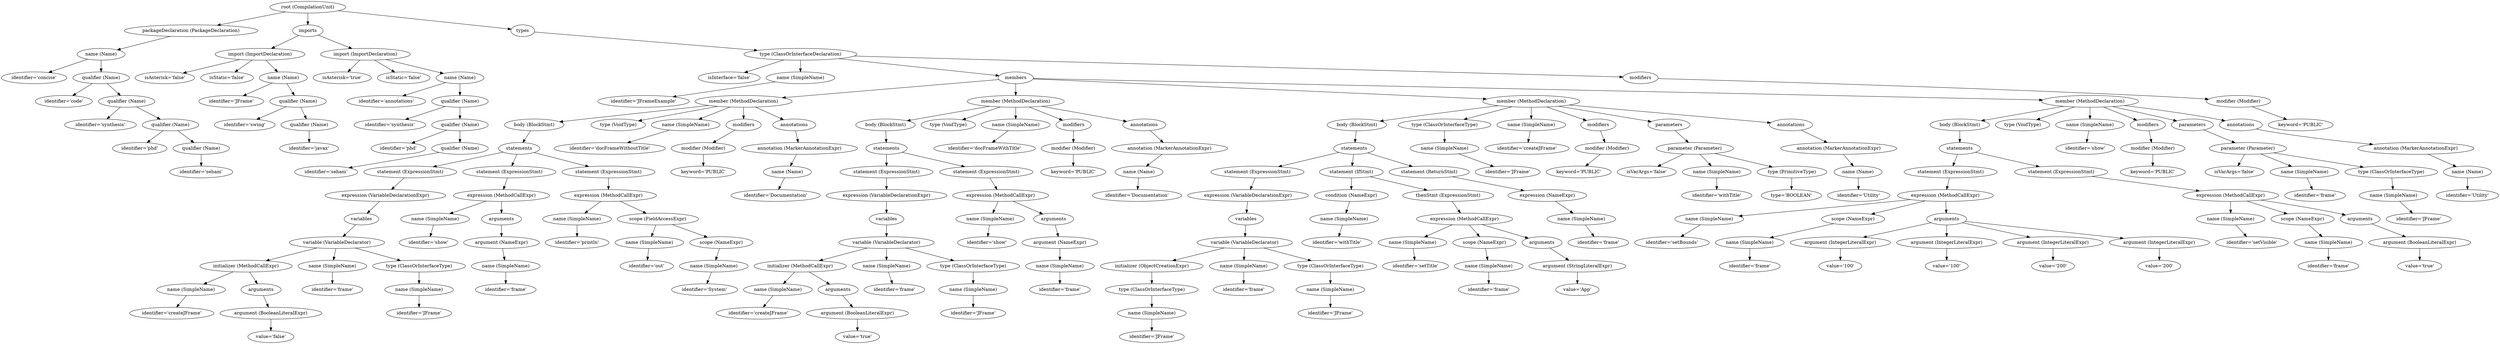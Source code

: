 digraph {
n0 [label="root (CompilationUnit)"];
n1 [label="packageDeclaration (PackageDeclaration)"];
n0 -> n1;
n2 [label="name (Name)"];
n1 -> n2;
n3 [label="identifier='concise'"];
n2 -> n3;
n4 [label="qualifier (Name)"];
n2 -> n4;
n5 [label="identifier='code'"];
n4 -> n5;
n6 [label="qualifier (Name)"];
n4 -> n6;
n7 [label="identifier='synthesis'"];
n6 -> n7;
n8 [label="qualifier (Name)"];
n6 -> n8;
n9 [label="identifier='phd'"];
n8 -> n9;
n10 [label="qualifier (Name)"];
n8 -> n10;
n11 [label="identifier='seham'"];
n10 -> n11;
n12 [label="imports"];
n0 -> n12;
n13 [label="import (ImportDeclaration)"];
n12 -> n13;
n14 [label="isAsterisk='false'"];
n13 -> n14;
n15 [label="isStatic='false'"];
n13 -> n15;
n16 [label="name (Name)"];
n13 -> n16;
n17 [label="identifier='JFrame'"];
n16 -> n17;
n18 [label="qualifier (Name)"];
n16 -> n18;
n19 [label="identifier='swing'"];
n18 -> n19;
n20 [label="qualifier (Name)"];
n18 -> n20;
n21 [label="identifier='javax'"];
n20 -> n21;
n22 [label="import (ImportDeclaration)"];
n12 -> n22;
n23 [label="isAsterisk='true'"];
n22 -> n23;
n24 [label="isStatic='false'"];
n22 -> n24;
n25 [label="name (Name)"];
n22 -> n25;
n26 [label="identifier='annotations'"];
n25 -> n26;
n27 [label="qualifier (Name)"];
n25 -> n27;
n28 [label="identifier='synthesis'"];
n27 -> n28;
n29 [label="qualifier (Name)"];
n27 -> n29;
n30 [label="identifier='phd'"];
n29 -> n30;
n31 [label="qualifier (Name)"];
n29 -> n31;
n32 [label="identifier='seham'"];
n31 -> n32;
n33 [label="types"];
n0 -> n33;
n34 [label="type (ClassOrInterfaceDeclaration)"];
n33 -> n34;
n35 [label="isInterface='false'"];
n34 -> n35;
n36 [label="name (SimpleName)"];
n34 -> n36;
n37 [label="identifier='JFrameExample'"];
n36 -> n37;
n38 [label="members"];
n34 -> n38;
n39 [label="member (MethodDeclaration)"];
n38 -> n39;
n40 [label="body (BlockStmt)"];
n39 -> n40;
n41 [label="statements"];
n40 -> n41;
n42 [label="statement (ExpressionStmt)"];
n41 -> n42;
n43 [label="expression (VariableDeclarationExpr)"];
n42 -> n43;
n44 [label="variables"];
n43 -> n44;
n45 [label="variable (VariableDeclarator)"];
n44 -> n45;
n46 [label="initializer (MethodCallExpr)"];
n45 -> n46;
n47 [label="name (SimpleName)"];
n46 -> n47;
n48 [label="identifier='createJFrame'"];
n47 -> n48;
n49 [label="arguments"];
n46 -> n49;
n50 [label="argument (BooleanLiteralExpr)"];
n49 -> n50;
n51 [label="value='false'"];
n50 -> n51;
n52 [label="name (SimpleName)"];
n45 -> n52;
n53 [label="identifier='frame'"];
n52 -> n53;
n54 [label="type (ClassOrInterfaceType)"];
n45 -> n54;
n55 [label="name (SimpleName)"];
n54 -> n55;
n56 [label="identifier='JFrame'"];
n55 -> n56;
n57 [label="statement (ExpressionStmt)"];
n41 -> n57;
n58 [label="expression (MethodCallExpr)"];
n57 -> n58;
n59 [label="name (SimpleName)"];
n58 -> n59;
n60 [label="identifier='show'"];
n59 -> n60;
n61 [label="arguments"];
n58 -> n61;
n62 [label="argument (NameExpr)"];
n61 -> n62;
n63 [label="name (SimpleName)"];
n62 -> n63;
n64 [label="identifier='frame'"];
n63 -> n64;
n65 [label="statement (ExpressionStmt)"];
n41 -> n65;
n66 [label="expression (MethodCallExpr)"];
n65 -> n66;
n67 [label="name (SimpleName)"];
n66 -> n67;
n68 [label="identifier='println'"];
n67 -> n68;
n69 [label="scope (FieldAccessExpr)"];
n66 -> n69;
n70 [label="name (SimpleName)"];
n69 -> n70;
n71 [label="identifier='out'"];
n70 -> n71;
n72 [label="scope (NameExpr)"];
n69 -> n72;
n73 [label="name (SimpleName)"];
n72 -> n73;
n74 [label="identifier='System'"];
n73 -> n74;
n75 [label="type (VoidType)"];
n39 -> n75;
n76 [label="name (SimpleName)"];
n39 -> n76;
n77 [label="identifier='docFrameWithoutTitle'"];
n76 -> n77;
n78 [label="modifiers"];
n39 -> n78;
n79 [label="modifier (Modifier)"];
n78 -> n79;
n80 [label="keyword='PUBLIC'"];
n79 -> n80;
n81 [label="annotations"];
n39 -> n81;
n82 [label="annotation (MarkerAnnotationExpr)"];
n81 -> n82;
n83 [label="name (Name)"];
n82 -> n83;
n84 [label="identifier='Documentation'"];
n83 -> n84;
n85 [label="member (MethodDeclaration)"];
n38 -> n85;
n86 [label="body (BlockStmt)"];
n85 -> n86;
n87 [label="statements"];
n86 -> n87;
n88 [label="statement (ExpressionStmt)"];
n87 -> n88;
n89 [label="expression (VariableDeclarationExpr)"];
n88 -> n89;
n90 [label="variables"];
n89 -> n90;
n91 [label="variable (VariableDeclarator)"];
n90 -> n91;
n92 [label="initializer (MethodCallExpr)"];
n91 -> n92;
n93 [label="name (SimpleName)"];
n92 -> n93;
n94 [label="identifier='createJFrame'"];
n93 -> n94;
n95 [label="arguments"];
n92 -> n95;
n96 [label="argument (BooleanLiteralExpr)"];
n95 -> n96;
n97 [label="value='true'"];
n96 -> n97;
n98 [label="name (SimpleName)"];
n91 -> n98;
n99 [label="identifier='frame'"];
n98 -> n99;
n100 [label="type (ClassOrInterfaceType)"];
n91 -> n100;
n101 [label="name (SimpleName)"];
n100 -> n101;
n102 [label="identifier='JFrame'"];
n101 -> n102;
n103 [label="statement (ExpressionStmt)"];
n87 -> n103;
n104 [label="expression (MethodCallExpr)"];
n103 -> n104;
n105 [label="name (SimpleName)"];
n104 -> n105;
n106 [label="identifier='show'"];
n105 -> n106;
n107 [label="arguments"];
n104 -> n107;
n108 [label="argument (NameExpr)"];
n107 -> n108;
n109 [label="name (SimpleName)"];
n108 -> n109;
n110 [label="identifier='frame'"];
n109 -> n110;
n111 [label="type (VoidType)"];
n85 -> n111;
n112 [label="name (SimpleName)"];
n85 -> n112;
n113 [label="identifier='docFrameWithTitle'"];
n112 -> n113;
n114 [label="modifiers"];
n85 -> n114;
n115 [label="modifier (Modifier)"];
n114 -> n115;
n116 [label="keyword='PUBLIC'"];
n115 -> n116;
n117 [label="annotations"];
n85 -> n117;
n118 [label="annotation (MarkerAnnotationExpr)"];
n117 -> n118;
n119 [label="name (Name)"];
n118 -> n119;
n120 [label="identifier='Documentation'"];
n119 -> n120;
n121 [label="member (MethodDeclaration)"];
n38 -> n121;
n122 [label="body (BlockStmt)"];
n121 -> n122;
n123 [label="statements"];
n122 -> n123;
n124 [label="statement (ExpressionStmt)"];
n123 -> n124;
n125 [label="expression (VariableDeclarationExpr)"];
n124 -> n125;
n126 [label="variables"];
n125 -> n126;
n127 [label="variable (VariableDeclarator)"];
n126 -> n127;
n128 [label="initializer (ObjectCreationExpr)"];
n127 -> n128;
n129 [label="type (ClassOrInterfaceType)"];
n128 -> n129;
n130 [label="name (SimpleName)"];
n129 -> n130;
n131 [label="identifier='JFrame'"];
n130 -> n131;
n132 [label="name (SimpleName)"];
n127 -> n132;
n133 [label="identifier='frame'"];
n132 -> n133;
n134 [label="type (ClassOrInterfaceType)"];
n127 -> n134;
n135 [label="name (SimpleName)"];
n134 -> n135;
n136 [label="identifier='JFrame'"];
n135 -> n136;
n137 [label="statement (IfStmt)"];
n123 -> n137;
n138 [label="condition (NameExpr)"];
n137 -> n138;
n139 [label="name (SimpleName)"];
n138 -> n139;
n140 [label="identifier='withTitle'"];
n139 -> n140;
n141 [label="thenStmt (ExpressionStmt)"];
n137 -> n141;
n142 [label="expression (MethodCallExpr)"];
n141 -> n142;
n143 [label="name (SimpleName)"];
n142 -> n143;
n144 [label="identifier='setTitle'"];
n143 -> n144;
n145 [label="scope (NameExpr)"];
n142 -> n145;
n146 [label="name (SimpleName)"];
n145 -> n146;
n147 [label="identifier='frame'"];
n146 -> n147;
n148 [label="arguments"];
n142 -> n148;
n149 [label="argument (StringLiteralExpr)"];
n148 -> n149;
n150 [label="value='App'"];
n149 -> n150;
n151 [label="statement (ReturnStmt)"];
n123 -> n151;
n152 [label="expression (NameExpr)"];
n151 -> n152;
n153 [label="name (SimpleName)"];
n152 -> n153;
n154 [label="identifier='frame'"];
n153 -> n154;
n155 [label="type (ClassOrInterfaceType)"];
n121 -> n155;
n156 [label="name (SimpleName)"];
n155 -> n156;
n157 [label="identifier='JFrame'"];
n156 -> n157;
n158 [label="name (SimpleName)"];
n121 -> n158;
n159 [label="identifier='createJFrame'"];
n158 -> n159;
n160 [label="modifiers"];
n121 -> n160;
n161 [label="modifier (Modifier)"];
n160 -> n161;
n162 [label="keyword='PUBLIC'"];
n161 -> n162;
n163 [label="parameters"];
n121 -> n163;
n164 [label="parameter (Parameter)"];
n163 -> n164;
n165 [label="isVarArgs='false'"];
n164 -> n165;
n166 [label="name (SimpleName)"];
n164 -> n166;
n167 [label="identifier='withTitle'"];
n166 -> n167;
n168 [label="type (PrimitiveType)"];
n164 -> n168;
n169 [label="type='BOOLEAN'"];
n168 -> n169;
n170 [label="annotations"];
n121 -> n170;
n171 [label="annotation (MarkerAnnotationExpr)"];
n170 -> n171;
n172 [label="name (Name)"];
n171 -> n172;
n173 [label="identifier='Utility'"];
n172 -> n173;
n174 [label="member (MethodDeclaration)"];
n38 -> n174;
n175 [label="body (BlockStmt)"];
n174 -> n175;
n176 [label="statements"];
n175 -> n176;
n177 [label="statement (ExpressionStmt)"];
n176 -> n177;
n178 [label="expression (MethodCallExpr)"];
n177 -> n178;
n179 [label="name (SimpleName)"];
n178 -> n179;
n180 [label="identifier='setBounds'"];
n179 -> n180;
n181 [label="scope (NameExpr)"];
n178 -> n181;
n182 [label="name (SimpleName)"];
n181 -> n182;
n183 [label="identifier='frame'"];
n182 -> n183;
n184 [label="arguments"];
n178 -> n184;
n185 [label="argument (IntegerLiteralExpr)"];
n184 -> n185;
n186 [label="value='100'"];
n185 -> n186;
n187 [label="argument (IntegerLiteralExpr)"];
n184 -> n187;
n188 [label="value='100'"];
n187 -> n188;
n189 [label="argument (IntegerLiteralExpr)"];
n184 -> n189;
n190 [label="value='200'"];
n189 -> n190;
n191 [label="argument (IntegerLiteralExpr)"];
n184 -> n191;
n192 [label="value='200'"];
n191 -> n192;
n193 [label="statement (ExpressionStmt)"];
n176 -> n193;
n194 [label="expression (MethodCallExpr)"];
n193 -> n194;
n195 [label="name (SimpleName)"];
n194 -> n195;
n196 [label="identifier='setVisible'"];
n195 -> n196;
n197 [label="scope (NameExpr)"];
n194 -> n197;
n198 [label="name (SimpleName)"];
n197 -> n198;
n199 [label="identifier='frame'"];
n198 -> n199;
n200 [label="arguments"];
n194 -> n200;
n201 [label="argument (BooleanLiteralExpr)"];
n200 -> n201;
n202 [label="value='true'"];
n201 -> n202;
n203 [label="type (VoidType)"];
n174 -> n203;
n204 [label="name (SimpleName)"];
n174 -> n204;
n205 [label="identifier='show'"];
n204 -> n205;
n206 [label="modifiers"];
n174 -> n206;
n207 [label="modifier (Modifier)"];
n206 -> n207;
n208 [label="keyword='PUBLIC'"];
n207 -> n208;
n209 [label="parameters"];
n174 -> n209;
n210 [label="parameter (Parameter)"];
n209 -> n210;
n211 [label="isVarArgs='false'"];
n210 -> n211;
n212 [label="name (SimpleName)"];
n210 -> n212;
n213 [label="identifier='frame'"];
n212 -> n213;
n214 [label="type (ClassOrInterfaceType)"];
n210 -> n214;
n215 [label="name (SimpleName)"];
n214 -> n215;
n216 [label="identifier='JFrame'"];
n215 -> n216;
n217 [label="annotations"];
n174 -> n217;
n218 [label="annotation (MarkerAnnotationExpr)"];
n217 -> n218;
n219 [label="name (Name)"];
n218 -> n219;
n220 [label="identifier='Utility'"];
n219 -> n220;
n221 [label="modifiers"];
n34 -> n221;
n222 [label="modifier (Modifier)"];
n221 -> n222;
n223 [label="keyword='PUBLIC'"];
n222 -> n223;
}